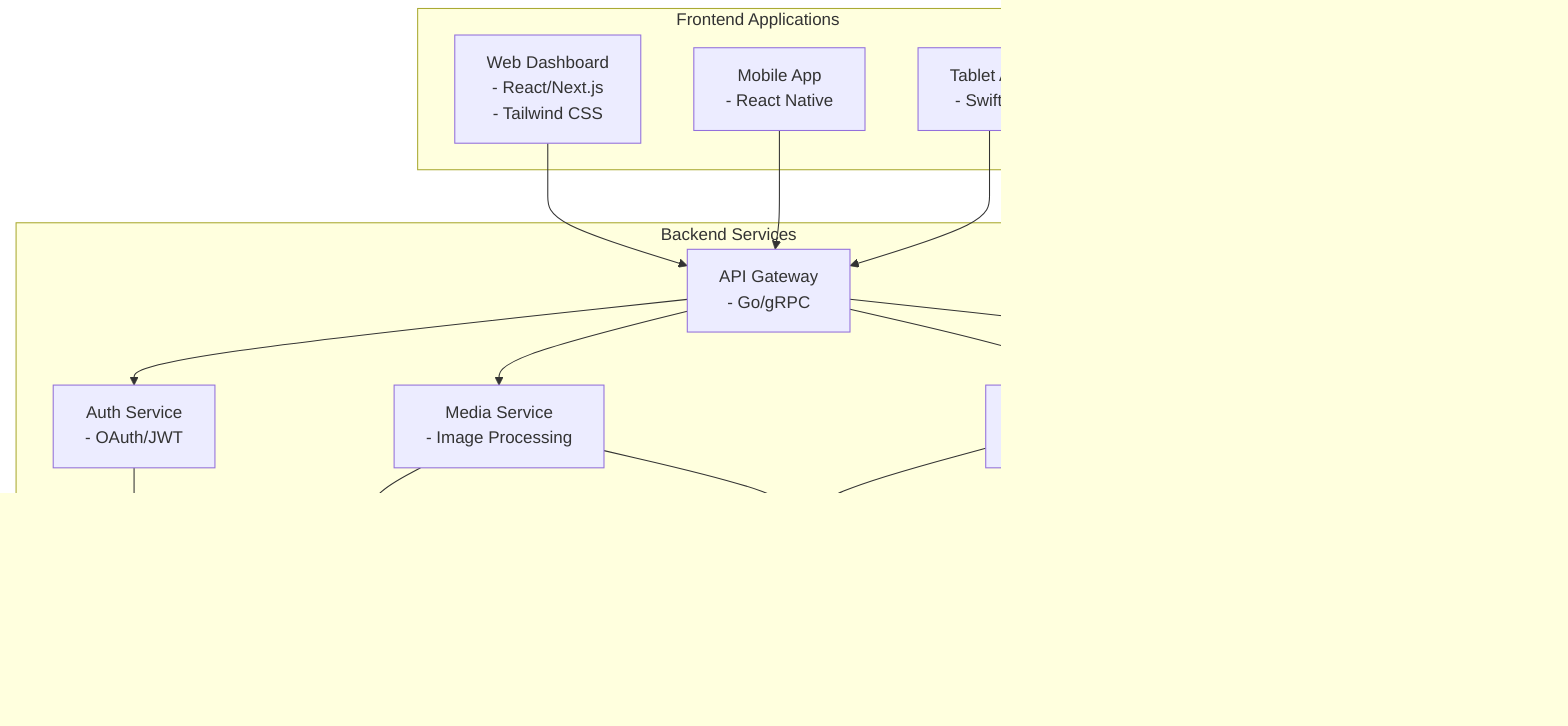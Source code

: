 graph TB
    subgraph "Frontend Applications"
        Web["Web Dashboard\n- React/Next.js\n- Tailwind CSS"]
        Mobile["Mobile App\n- React Native"]
        Tablet["Tablet App\n- Swift UI"]
    end

    subgraph "Backend Services"
        API["API Gateway\n- Go/gRPC"]
        Auth["Auth Service\n- OAuth/JWT"]
        Media["Media Service\n- Image Processing"]
        Chat["Chat Service\n- WebSocket"]
    end

    subgraph "Data Storage"
        DB["PostgreSQL\n- Client Data\n- Appointments"]
        Cache["Redis\n- Session Data\n- Real-time Features"]
        Files["S3\n- Media Storage"]
    end

    subgraph "External Services"
        Social["Social Media APIs"]
        Payment["Payment Gateway"]
        Video["Video Service"]
    end

    Web --> API
    Mobile --> API
    Tablet --> API

    API --> Auth
    API --> Media
    API --> Chat

    Auth --> DB
    Media --> Files
    Chat --> Cache

    Media --> Social
    API --> Payment
    Chat --> Video